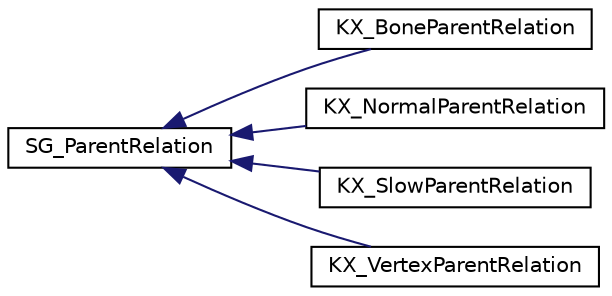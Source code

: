 digraph G
{
  edge [fontname="Helvetica",fontsize="10",labelfontname="Helvetica",labelfontsize="10"];
  node [fontname="Helvetica",fontsize="10",shape=record];
  rankdir=LR;
  Node1 [label="SG_ParentRelation",height=0.2,width=0.4,color="black", fillcolor="white", style="filled",URL="$db/d78/classSG__ParentRelation.html"];
  Node1 -> Node2 [dir=back,color="midnightblue",fontsize="10",style="solid",fontname="Helvetica"];
  Node2 [label="KX_BoneParentRelation",height=0.2,width=0.4,color="black", fillcolor="white", style="filled",URL="$dc/d68/classKX__BoneParentRelation.html"];
  Node1 -> Node3 [dir=back,color="midnightblue",fontsize="10",style="solid",fontname="Helvetica"];
  Node3 [label="KX_NormalParentRelation",height=0.2,width=0.4,color="black", fillcolor="white", style="filled",URL="$d6/d0a/classKX__NormalParentRelation.html"];
  Node1 -> Node4 [dir=back,color="midnightblue",fontsize="10",style="solid",fontname="Helvetica"];
  Node4 [label="KX_SlowParentRelation",height=0.2,width=0.4,color="black", fillcolor="white", style="filled",URL="$de/db2/classKX__SlowParentRelation.html"];
  Node1 -> Node5 [dir=back,color="midnightblue",fontsize="10",style="solid",fontname="Helvetica"];
  Node5 [label="KX_VertexParentRelation",height=0.2,width=0.4,color="black", fillcolor="white", style="filled",URL="$de/dc8/classKX__VertexParentRelation.html"];
}
